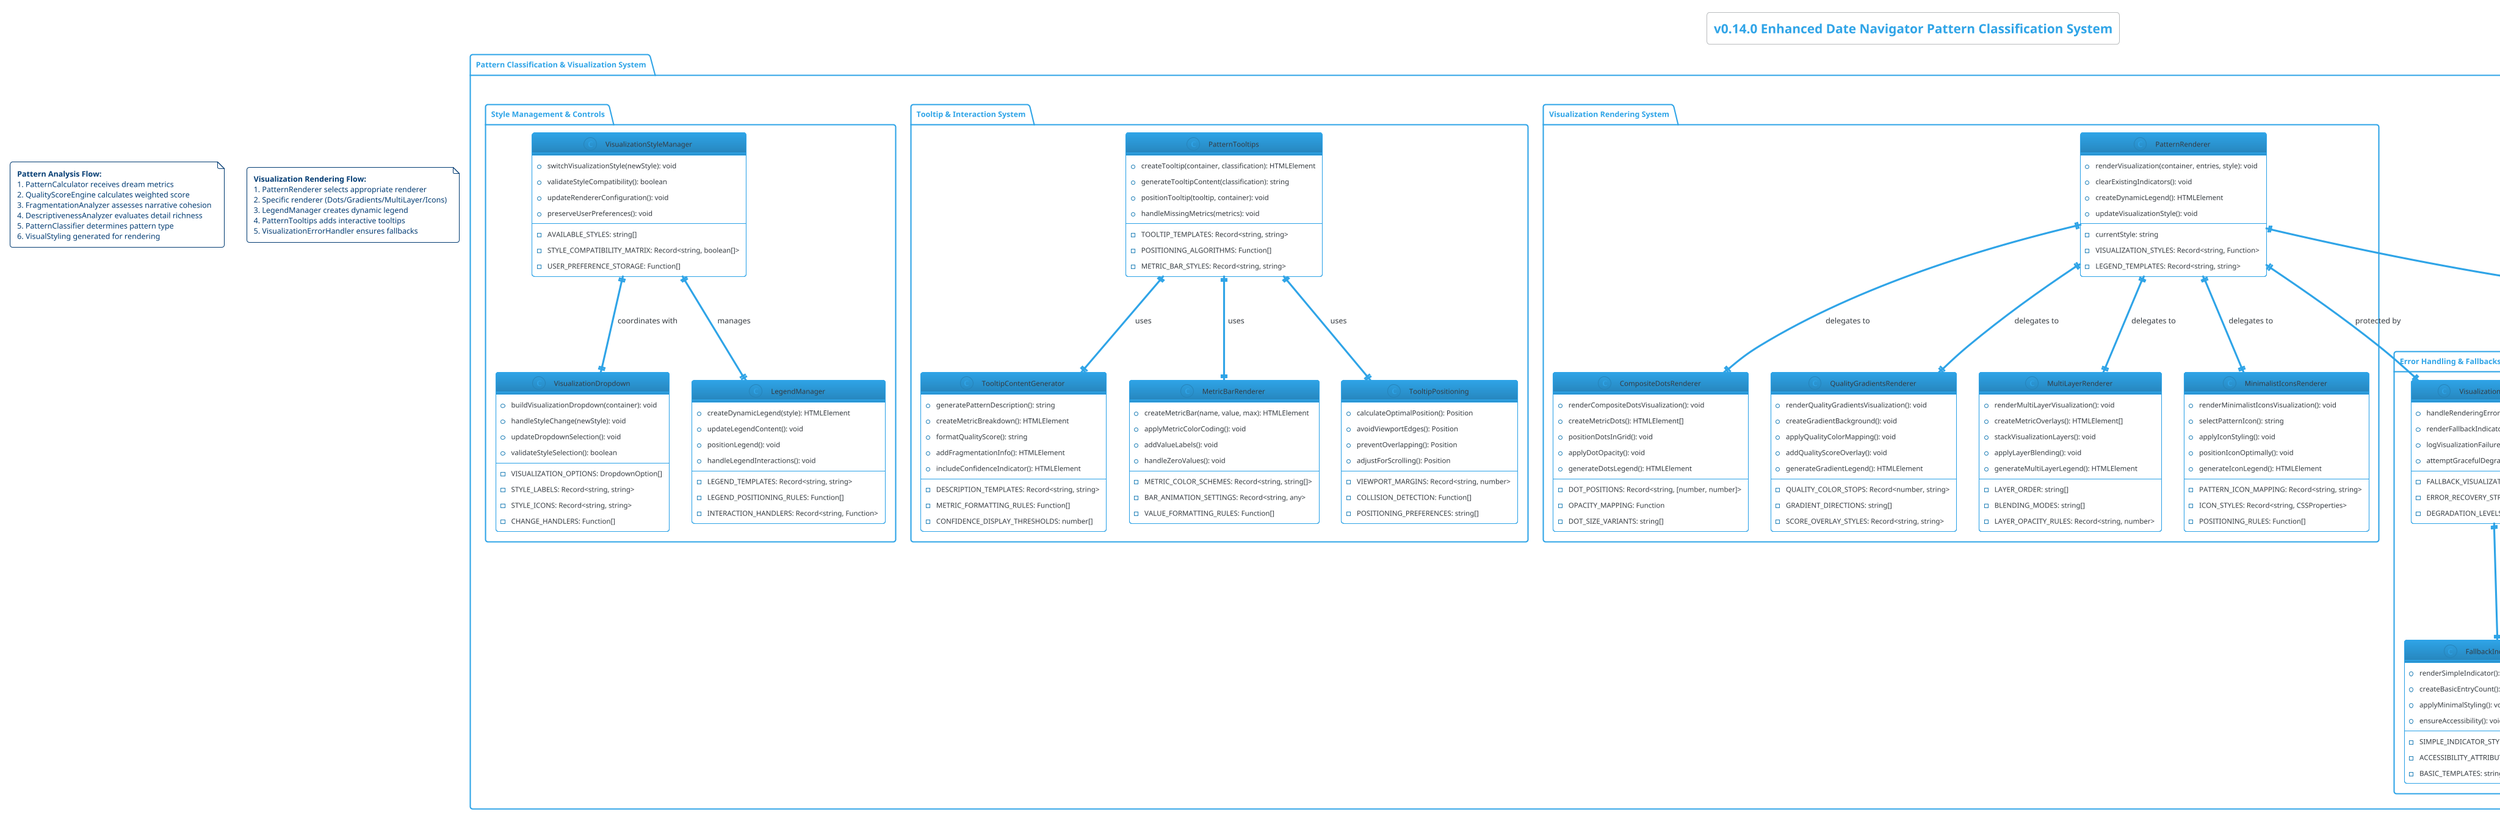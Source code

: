 @startuml Enhanced Date Navigator Pattern Classification System

'******************************************************************************
' v0.14.0 Enhanced Date Navigator Pattern Classification System
' Shows the sophisticated pattern analysis algorithms and visualization rendering
' including quality scoring, fragmentation analysis, and multi-style rendering
'******************************************************************************

!theme cerulean-outline
skinparam backgroundColor white

title "v0.14.0 Enhanced Date Navigator Pattern Classification System"

package "Pattern Classification & Visualization System" {
    
    package "Pattern Analysis Core" {
        class PatternCalculator {
            +classifyPattern(metrics): PatternClassification
            +calculateQualityScore(metrics): number
            +determineFragmentationLevel(metrics): string
            +analyzeDescriptiveness(metrics): number
            +generateVisualStyling(pattern): VisualStyling
            --
            -DEFAULT_METRICS: string[]
            -QUALITY_WEIGHTS: Record<string, number>
            -FRAGMENTATION_THRESHOLDS: Record<string, number>
            -DESCRIPTIVENESS_FACTORS: string[]
        }
        
        class QualityScoreEngine {
            +calculateWeightedScore(): number
            +normalizeSensoryDetail(): number
            +normalizeEmotionalRecall(): number
            +penalizeLostSegments(): number
            +boostDescriptiveness(): number
            +applyConfidenceScore(): number
            --
            -SENSORY_WEIGHT: 0.25
            -EMOTIONAL_WEIGHT: 0.25
            -LOST_SEGMENTS_PENALTY: 0.2
            -DESCRIPTIVENESS_BOOST: 0.2
            -CONFIDENCE_WEIGHT: 0.1
        }
        
        class FragmentationAnalyzer {
            +analyzeLostSegments(): string
            +calculateFragmentationRatio(): number
            +classifyFragmentationLevel(): string
            +assessNarrativeCohesion(): number
            --
            -LOW_FRAGMENTATION_THRESHOLD: 2
            -MEDIUM_FRAGMENTATION_THRESHOLD: 4
            -HIGH_FRAGMENTATION_THRESHOLD: 6
            -FRAGMENTATION_LEVELS: string[]
        }
        
        class DescriptivenessAnalyzer {
            +analyzeWordCount(): number
            +assessDetailRichness(): number
            +evaluateNarrativeDepth(): number
            +calculateDescriptivenessScore(): number
            --
            -MIN_WORD_COUNT: 50
            -OPTIMAL_WORD_COUNT: 200
            -DETAIL_RICHNESS_FACTORS: string[]
            -NARRATIVE_DEPTH_INDICATORS: string[]
        }
        
        class PatternClassifier {
            +classifyDreamPattern(): string
            +determinePatternType(): PatternType
            +generatePatternDescription(): string
            +calculatePatternConfidence(): number
            --
            -PATTERN_TYPES: PatternType[]
            -CLASSIFICATION_RULES: Function[]
            -CONFIDENCE_THRESHOLDS: Record<string, number>
        }
    }
    
    package "Visualization Rendering System" {
        class PatternRenderer {
            +renderVisualization(container, entries, style): void
            +clearExistingIndicators(): void
            +createDynamicLegend(): HTMLElement
            +updateVisualizationStyle(): void
            --
            -currentStyle: string
            -VISUALIZATION_STYLES: Record<string, Function>
            -LEGEND_TEMPLATES: Record<string, string>
        }
        
        class CompositeDotsRenderer {
            +renderCompositeDotsVisualization(): void
            +createMetricDots(): HTMLElement[]
            +positionDotsInGrid(): void
            +applyDotOpacity(): void
            +generateDotsLegend(): HTMLElement
            --
            -DOT_POSITIONS: Record<string, [number, number]>
            -OPACITY_MAPPING: Function
            -DOT_SIZE_VARIANTS: string[]
        }
        
        class QualityGradientsRenderer {
            +renderQualityGradientsVisualization(): void
            +createGradientBackground(): void
            +applyQualityColorMapping(): void
            +addQualityScoreOverlay(): void
            +generateGradientLegend(): HTMLElement
            --
            -QUALITY_COLOR_STOPS: Record<number, string>
            -GRADIENT_DIRECTIONS: string[]
            -SCORE_OVERLAY_STYLES: Record<string, string>
        }
        
        class MultiLayerRenderer {
            +renderMultiLayerVisualization(): void
            +createMetricOverlays(): HTMLElement[]
            +stackVisualizationLayers(): void
            +applyLayerBlending(): void
            +generateMultiLayerLegend(): HTMLElement
            --
            -LAYER_ORDER: string[]
            -BLENDING_MODES: string[]
            -LAYER_OPACITY_RULES: Record<string, number>
        }
        
        class MinimalistIconsRenderer {
            +renderMinimalistIconsVisualization(): void
            +selectPatternIcon(): string
            +applyIconStyling(): void
            +positionIconOptimally(): void
            +generateIconLegend(): HTMLElement
            --
            -PATTERN_ICON_MAPPING: Record<string, string>
            -ICON_STYLES: Record<string, CSSProperties>
            -POSITIONING_RULES: Function[]
        }
    }
    
    package "Tooltip & Interaction System" {
        class PatternTooltips {
            +createTooltip(container, classification): HTMLElement
            +generateTooltipContent(classification): string
            +positionTooltip(tooltip, container): void
            +handleMissingMetrics(metrics): void
            --
            -TOOLTIP_TEMPLATES: Record<string, string>
            -POSITIONING_ALGORITHMS: Function[]
            -METRIC_BAR_STYLES: Record<string, string>
        }
        
        class TooltipContentGenerator {
            +generatePatternDescription(): string
            +createMetricBreakdown(): HTMLElement
            +formatQualityScore(): string
            +addFragmentationInfo(): HTMLElement
            +includeConfidenceIndicator(): HTMLElement
            --
            -DESCRIPTION_TEMPLATES: Record<string, string>
            -METRIC_FORMATTING_RULES: Function[]
            -CONFIDENCE_DISPLAY_THRESHOLDS: number[]
        }
        
        class MetricBarRenderer {
            +createMetricBar(name, value, max): HTMLElement
            +applyMetricColorCoding(): void
            +addValueLabels(): void
            +handleZeroValues(): void
            --
            -METRIC_COLOR_SCHEMES: Record<string, string[]>
            -BAR_ANIMATION_SETTINGS: Record<string, any>
            -VALUE_FORMATTING_RULES: Function[]
        }
        
        class TooltipPositioning {
            +calculateOptimalPosition(): Position
            +avoidViewportEdges(): Position
            +preventOverlapping(): Position
            +adjustForScrolling(): Position
            --
            -VIEWPORT_MARGINS: Record<string, number>
            -COLLISION_DETECTION: Function[]
            -POSITIONING_PREFERENCES: string[]
        }
    }
    
    package "Style Management & Controls" {
        class VisualizationStyleManager {
            +switchVisualizationStyle(newStyle): void
            +validateStyleCompatibility(): boolean
            +updateRendererConfiguration(): void
            +preserveUserPreferences(): void
            --
            -AVAILABLE_STYLES: string[]
            -STYLE_COMPATIBILITY_MATRIX: Record<string, boolean[]>
            -USER_PREFERENCE_STORAGE: Function[]
        }
        
        class VisualizationDropdown {
            +buildVisualizationDropdown(container): void
            +handleStyleChange(newStyle): void
            +updateDropdownSelection(): void
            +validateStyleSelection(): boolean
            --
            -VISUALIZATION_OPTIONS: DropdownOption[]
            -STYLE_LABELS: Record<string, string>
            -STYLE_ICONS: Record<string, string>
            -CHANGE_HANDLERS: Function[]
        }
        
        class LegendManager {
            +createDynamicLegend(style): HTMLElement
            +updateLegendContent(): void
            +positionLegend(): void
            +handleLegendInteractions(): void
            --
            -LEGEND_TEMPLATES: Record<string, string>
            -LEGEND_POSITIONING_RULES: Function[]
            -INTERACTION_HANDLERS: Record<string, Function>
        }
    }
    
    package "Error Handling & Fallbacks" {
        class VisualizationErrorHandler {
            +handleRenderingErrors(): void
            +renderFallbackIndicator(): void
            +logVisualizationFailures(): void
            +attemptGracefulDegradation(): void
            --
            -FALLBACK_VISUALIZATION_TYPES: string[]
            -ERROR_RECOVERY_STRATEGIES: Function[]
            -DEGRADATION_LEVELS: string[]
        }
        
        class FallbackIndicatorRenderer {
            +renderSimpleIndicator(): HTMLElement
            +createBasicEntryCount(): HTMLElement
            +applyMinimalStyling(): void
            +ensureAccessibility(): void
            --
            -SIMPLE_INDICATOR_STYLES: Record<string, string>
            -ACCESSIBILITY_ATTRIBUTES: Record<string, string>
            -BASIC_TEMPLATES: string[]
        }
    }
}

package "Pattern Types & Classifications" {
    enum PatternType {
        HIGH_QUALITY_VIVID
        FRAGMENTED_NARRATIVE
        RICH_DESCRIPTIVE
        BASIC_RECALL
        EMOTIONAL_INTENSE
        SENSORY_DETAILED
        COHERENT_STORY
        INCOMPLETE_MEMORY
    }
    
    interface PatternClassification {
        +pattern: string
        +description: string
        +qualityScore: number
        +fragmentationLevel: string
        +descriptiveness: number
        +confidence: number
        +metrics: Record<string, number>
        +visualStyling: VisualStyling
    }
    
    interface VisualStyling {
        +backgroundColor: string
        +borderColor: string
        +opacity: number
        +className: string
        +iconType?: string
        +gradientStops?: string[]
        +layerStyles?: Record<string, any>
    }
}

' Analysis Flow
note as AnalysisFlow
**Pattern Analysis Flow:**
1. PatternCalculator receives dream metrics
2. QualityScoreEngine calculates weighted score
3. FragmentationAnalyzer assesses narrative cohesion
4. DescriptivenessAnalyzer evaluates detail richness
5. PatternClassifier determines pattern type
6. VisualStyling generated for rendering
end note

note as RenderingFlow
**Visualization Rendering Flow:**
1. PatternRenderer selects appropriate renderer
2. Specific renderer (Dots/Gradients/MultiLayer/Icons)
3. LegendManager creates dynamic legend
4. PatternTooltips adds interactive tooltips
5. VisualizationErrorHandler ensures fallbacks
end note

' Relationships
PatternCalculator ||--|| QualityScoreEngine : uses
PatternCalculator ||--|| FragmentationAnalyzer : uses
PatternCalculator ||--|| DescriptivenessAnalyzer : uses
PatternCalculator ||--|| PatternClassifier : uses

PatternRenderer ||--|| CompositeDotsRenderer : delegates to
PatternRenderer ||--|| QualityGradientsRenderer : delegates to
PatternRenderer ||--|| MultiLayerRenderer : delegates to
PatternRenderer ||--|| MinimalistIconsRenderer : delegates to

PatternTooltips ||--|| TooltipContentGenerator : uses
PatternTooltips ||--|| MetricBarRenderer : uses
PatternTooltips ||--|| TooltipPositioning : uses

VisualizationStyleManager ||--|| VisualizationDropdown : coordinates with
VisualizationStyleManager ||--|| LegendManager : manages

PatternRenderer ||--|| VisualizationErrorHandler : protected by
VisualizationErrorHandler ||--|| FallbackIndicatorRenderer : uses

PatternClassifier ||--|| PatternType : classifies as
PatternCalculator ||--|| PatternClassification : creates
PatternRenderer ||--|| VisualStyling : applies

@enduml 